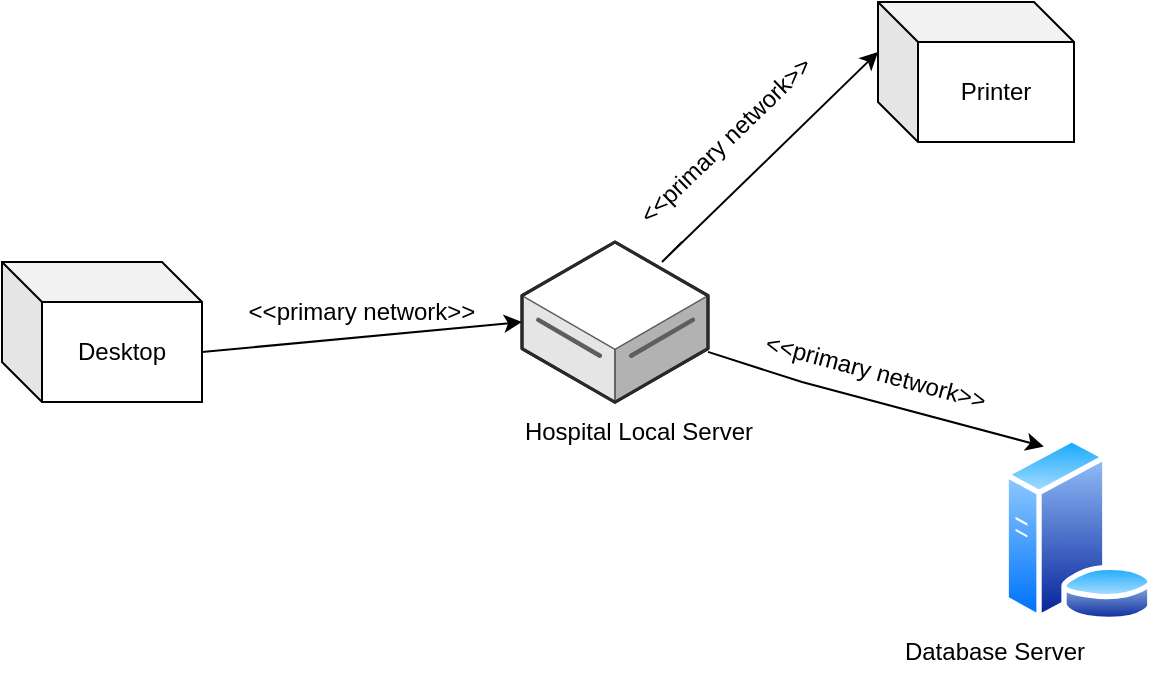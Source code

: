<mxfile version="21.1.5" type="github">
  <diagram name="Page-1" id="d2BdkmhG9VL7eU5muwmn">
    <mxGraphModel dx="1176" dy="494" grid="1" gridSize="10" guides="1" tooltips="1" connect="1" arrows="1" fold="1" page="1" pageScale="1" pageWidth="850" pageHeight="1100" math="0" shadow="0">
      <root>
        <mxCell id="0" />
        <mxCell id="1" parent="0" />
        <mxCell id="aoFI-9I91L1Aa-N3Au2u-4" value="Desktop" style="shape=cube;whiteSpace=wrap;html=1;boundedLbl=1;backgroundOutline=1;darkOpacity=0.05;darkOpacity2=0.1;" vertex="1" parent="1">
          <mxGeometry x="100" y="320" width="100" height="70" as="geometry" />
        </mxCell>
        <mxCell id="aoFI-9I91L1Aa-N3Au2u-6" value="Printer" style="shape=cube;whiteSpace=wrap;html=1;boundedLbl=1;backgroundOutline=1;darkOpacity=0.05;darkOpacity2=0.1;" vertex="1" parent="1">
          <mxGeometry x="538" y="190" width="98" height="70" as="geometry" />
        </mxCell>
        <mxCell id="aoFI-9I91L1Aa-N3Au2u-7" value="" style="image;aspect=fixed;perimeter=ellipsePerimeter;html=1;align=center;shadow=0;dashed=0;spacingTop=3;image=img/lib/active_directory/database_server.svg;" vertex="1" parent="1">
          <mxGeometry x="600" y="407.32" width="76" height="92.68" as="geometry" />
        </mxCell>
        <mxCell id="aoFI-9I91L1Aa-N3Au2u-9" value="" style="verticalLabelPosition=bottom;html=1;verticalAlign=top;strokeWidth=1;align=center;outlineConnect=0;dashed=0;outlineConnect=0;shape=mxgraph.aws3d.dataServer;strokeColor=#5E5E5E;aspect=fixed;direction=east;" vertex="1" parent="1">
          <mxGeometry x="360" y="310" width="93" height="80.15" as="geometry" />
        </mxCell>
        <mxCell id="aoFI-9I91L1Aa-N3Au2u-10" value="Hospital Local Server" style="text;html=1;strokeColor=none;fillColor=none;align=center;verticalAlign=middle;whiteSpace=wrap;rounded=0;" vertex="1" parent="1">
          <mxGeometry x="360" y="390.15" width="116.5" height="30" as="geometry" />
        </mxCell>
        <mxCell id="aoFI-9I91L1Aa-N3Au2u-11" value="Database Server" style="text;html=1;strokeColor=none;fillColor=none;align=center;verticalAlign=middle;whiteSpace=wrap;rounded=0;" vertex="1" parent="1">
          <mxGeometry x="538" y="500" width="116.5" height="30" as="geometry" />
        </mxCell>
        <mxCell id="aoFI-9I91L1Aa-N3Au2u-12" value="" style="endArrow=classic;html=1;rounded=0;exitX=0;exitY=0;exitDx=100;exitDy=45;exitPerimeter=0;" edge="1" parent="1" source="aoFI-9I91L1Aa-N3Au2u-4">
          <mxGeometry width="50" height="50" relative="1" as="geometry">
            <mxPoint x="400" y="350" as="sourcePoint" />
            <mxPoint x="360" y="350" as="targetPoint" />
          </mxGeometry>
        </mxCell>
        <mxCell id="aoFI-9I91L1Aa-N3Au2u-13" value="" style="endArrow=classic;html=1;rounded=0;entryX=0.25;entryY=0;entryDx=0;entryDy=0;" edge="1" parent="1" source="aoFI-9I91L1Aa-N3Au2u-9" target="aoFI-9I91L1Aa-N3Au2u-7">
          <mxGeometry width="50" height="50" relative="1" as="geometry">
            <mxPoint x="210" y="375" as="sourcePoint" />
            <mxPoint x="370" y="360" as="targetPoint" />
            <Array as="points">
              <mxPoint x="500" y="380" />
            </Array>
          </mxGeometry>
        </mxCell>
        <mxCell id="aoFI-9I91L1Aa-N3Au2u-16" value="" style="endArrow=classic;html=1;rounded=0;entryX=0;entryY=0;entryDx=0;entryDy=25;entryPerimeter=0;" edge="1" parent="1" target="aoFI-9I91L1Aa-N3Au2u-6">
          <mxGeometry width="50" height="50" relative="1" as="geometry">
            <mxPoint x="440" y="310" as="sourcePoint" />
            <mxPoint x="450" y="300" as="targetPoint" />
            <Array as="points">
              <mxPoint x="430" y="320" />
            </Array>
          </mxGeometry>
        </mxCell>
        <mxCell id="aoFI-9I91L1Aa-N3Au2u-17" value="&amp;lt;&amp;lt;primary network&amp;gt;&amp;gt;" style="text;html=1;strokeColor=none;fillColor=none;align=center;verticalAlign=middle;whiteSpace=wrap;rounded=0;rotation=0;" vertex="1" parent="1">
          <mxGeometry x="210" y="330" width="140" height="30" as="geometry" />
        </mxCell>
        <mxCell id="aoFI-9I91L1Aa-N3Au2u-18" value="&amp;lt;&amp;lt;primary network&amp;gt;&amp;gt;" style="text;html=1;strokeColor=none;fillColor=none;align=center;verticalAlign=middle;whiteSpace=wrap;rounded=0;rotation=-44;" vertex="1" parent="1">
          <mxGeometry x="402.19" y="244.05" width="120" height="30" as="geometry" />
        </mxCell>
        <mxCell id="aoFI-9I91L1Aa-N3Au2u-19" value="&amp;lt;&amp;lt;primary network&amp;gt;&amp;gt;" style="text;html=1;strokeColor=none;fillColor=none;align=center;verticalAlign=middle;whiteSpace=wrap;rounded=0;rotation=15;" vertex="1" parent="1">
          <mxGeometry x="476.5" y="360" width="120" height="30" as="geometry" />
        </mxCell>
      </root>
    </mxGraphModel>
  </diagram>
</mxfile>
